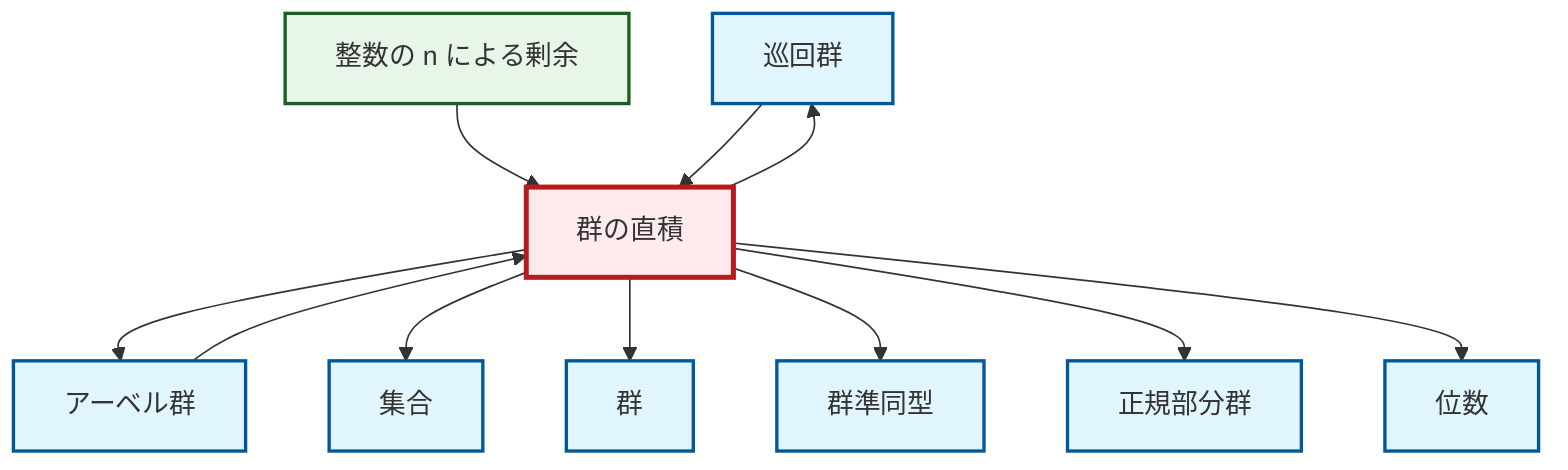 graph TD
    classDef definition fill:#e1f5fe,stroke:#01579b,stroke-width:2px
    classDef theorem fill:#f3e5f5,stroke:#4a148c,stroke-width:2px
    classDef axiom fill:#fff3e0,stroke:#e65100,stroke-width:2px
    classDef example fill:#e8f5e9,stroke:#1b5e20,stroke-width:2px
    classDef current fill:#ffebee,stroke:#b71c1c,stroke-width:3px
    def-cyclic-group["巡回群"]:::definition
    def-direct-product["群の直積"]:::definition
    def-homomorphism["群準同型"]:::definition
    def-order["位数"]:::definition
    def-set["集合"]:::definition
    def-normal-subgroup["正規部分群"]:::definition
    def-group["群"]:::definition
    ex-quotient-integers-mod-n["整数の n による剰余"]:::example
    def-abelian-group["アーベル群"]:::definition
    ex-quotient-integers-mod-n --> def-direct-product
    def-direct-product --> def-abelian-group
    def-direct-product --> def-set
    def-cyclic-group --> def-direct-product
    def-direct-product --> def-group
    def-abelian-group --> def-direct-product
    def-direct-product --> def-homomorphism
    def-direct-product --> def-normal-subgroup
    def-direct-product --> def-cyclic-group
    def-direct-product --> def-order
    class def-direct-product current